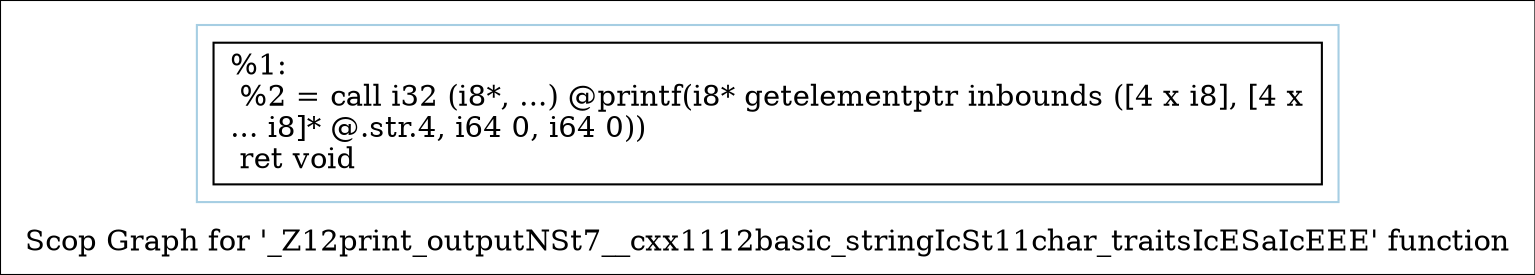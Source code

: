 digraph "Scop Graph for '_Z12print_outputNSt7__cxx1112basic_stringIcSt11char_traitsIcESaIcEEE' function" {
	label="Scop Graph for '_Z12print_outputNSt7__cxx1112basic_stringIcSt11char_traitsIcESaIcEEE' function";

	Node0x1b45c70 [shape=record,label="{%1:\l  %2 = call i32 (i8*, ...) @printf(i8* getelementptr inbounds ([4 x i8], [4 x\l... i8]* @.str.4, i64 0, i64 0))\l  ret void\l}"];
	colorscheme = "paired12"
        subgraph cluster_0x1b1d2a0 {
          label = "";
          style = solid;
          color = 1
          Node0x1b45c70;
        }
}

